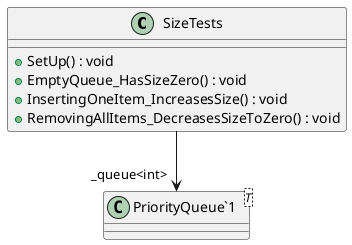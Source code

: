 @startuml
class SizeTests {
    + SetUp() : void
    + EmptyQueue_HasSizeZero() : void
    + InsertingOneItem_IncreasesSize() : void
    + RemovingAllItems_DecreasesSizeToZero() : void
}
class "PriorityQueue`1"<T> {
}
SizeTests --> "_queue<int>" "PriorityQueue`1"
@enduml
